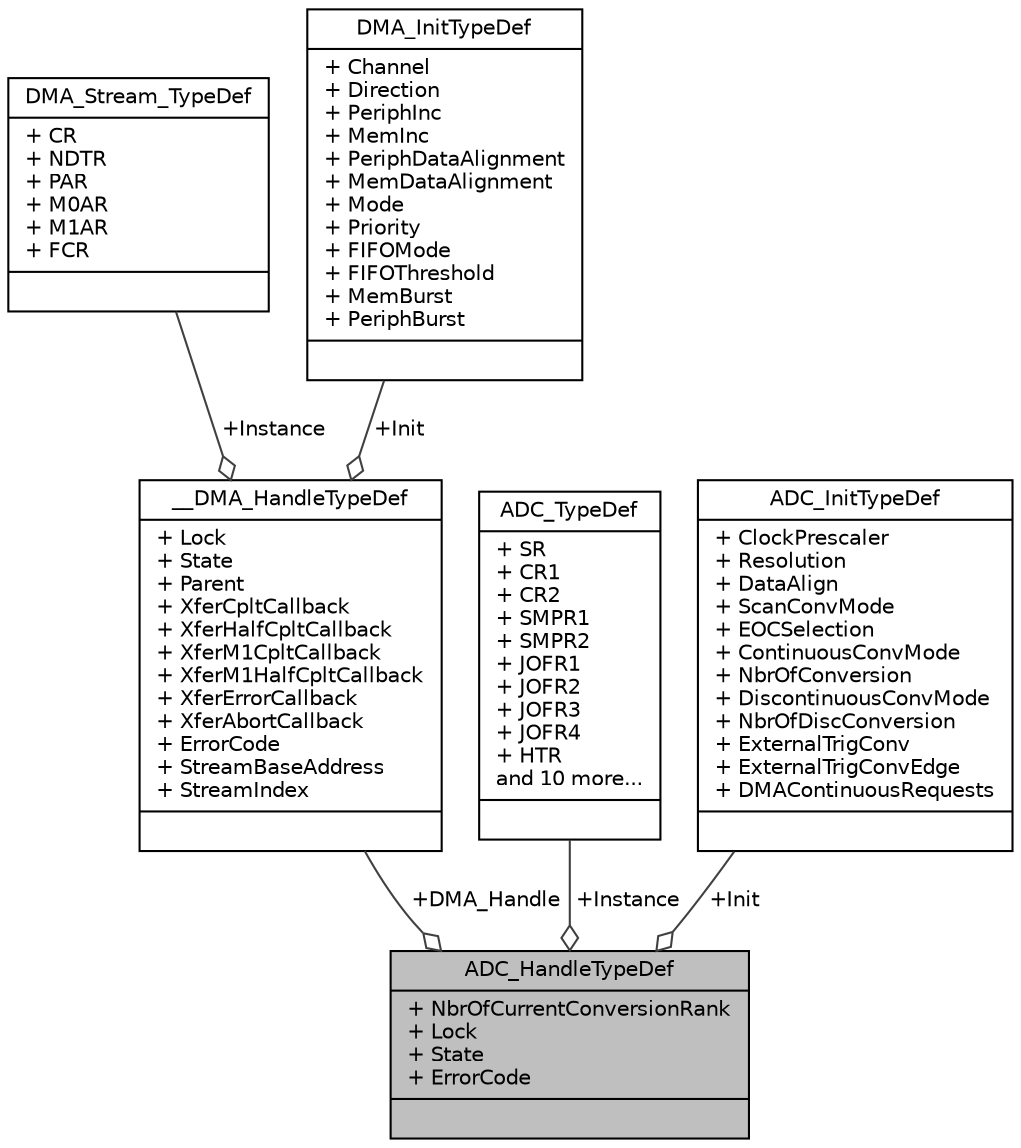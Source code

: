 digraph "ADC_HandleTypeDef"
{
  edge [fontname="Helvetica",fontsize="10",labelfontname="Helvetica",labelfontsize="10"];
  node [fontname="Helvetica",fontsize="10",shape=record];
  Node1 [label="{ADC_HandleTypeDef\n|+ NbrOfCurrentConversionRank\l+ Lock\l+ State\l+ ErrorCode\l|}",height=0.2,width=0.4,color="black", fillcolor="grey75", style="filled", fontcolor="black"];
  Node2 -> Node1 [color="grey25",fontsize="10",style="solid",label=" +DMA_Handle" ,arrowhead="odiamond",fontname="Helvetica"];
  Node2 [label="{__DMA_HandleTypeDef\n|+ Lock\l+ State\l+ Parent\l+ XferCpltCallback\l+ XferHalfCpltCallback\l+ XferM1CpltCallback\l+ XferM1HalfCpltCallback\l+ XferErrorCallback\l+ XferAbortCallback\l+ ErrorCode\l+ StreamBaseAddress\l+ StreamIndex\l|}",height=0.2,width=0.4,color="black", fillcolor="white", style="filled",URL="$struct_____d_m_a___handle_type_def.html",tooltip="DMA handle Structure definition. "];
  Node3 -> Node2 [color="grey25",fontsize="10",style="solid",label=" +Instance" ,arrowhead="odiamond",fontname="Helvetica"];
  Node3 [label="{DMA_Stream_TypeDef\n|+ CR\l+ NDTR\l+ PAR\l+ M0AR\l+ M1AR\l+ FCR\l|}",height=0.2,width=0.4,color="black", fillcolor="white", style="filled",URL="$struct_d_m_a___stream___type_def.html",tooltip="DMA Controller. "];
  Node4 -> Node2 [color="grey25",fontsize="10",style="solid",label=" +Init" ,arrowhead="odiamond",fontname="Helvetica"];
  Node4 [label="{DMA_InitTypeDef\n|+ Channel\l+ Direction\l+ PeriphInc\l+ MemInc\l+ PeriphDataAlignment\l+ MemDataAlignment\l+ Mode\l+ Priority\l+ FIFOMode\l+ FIFOThreshold\l+ MemBurst\l+ PeriphBurst\l|}",height=0.2,width=0.4,color="black", fillcolor="white", style="filled",URL="$struct_d_m_a___init_type_def.html",tooltip="DMA Configuration Structure definition. "];
  Node5 -> Node1 [color="grey25",fontsize="10",style="solid",label=" +Instance" ,arrowhead="odiamond",fontname="Helvetica"];
  Node5 [label="{ADC_TypeDef\n|+ SR\l+ CR1\l+ CR2\l+ SMPR1\l+ SMPR2\l+ JOFR1\l+ JOFR2\l+ JOFR3\l+ JOFR4\l+ HTR\land 10 more...\l|}",height=0.2,width=0.4,color="black", fillcolor="white", style="filled",URL="$struct_a_d_c___type_def.html",tooltip="Analog to Digital Converter. "];
  Node6 -> Node1 [color="grey25",fontsize="10",style="solid",label=" +Init" ,arrowhead="odiamond",fontname="Helvetica"];
  Node6 [label="{ADC_InitTypeDef\n|+ ClockPrescaler\l+ Resolution\l+ DataAlign\l+ ScanConvMode\l+ EOCSelection\l+ ContinuousConvMode\l+ NbrOfConversion\l+ DiscontinuousConvMode\l+ NbrOfDiscConversion\l+ ExternalTrigConv\l+ ExternalTrigConvEdge\l+ DMAContinuousRequests\l|}",height=0.2,width=0.4,color="black", fillcolor="white", style="filled",URL="$struct_a_d_c___init_type_def.html",tooltip="Structure definition of ADC and regular group initialization. "];
}
